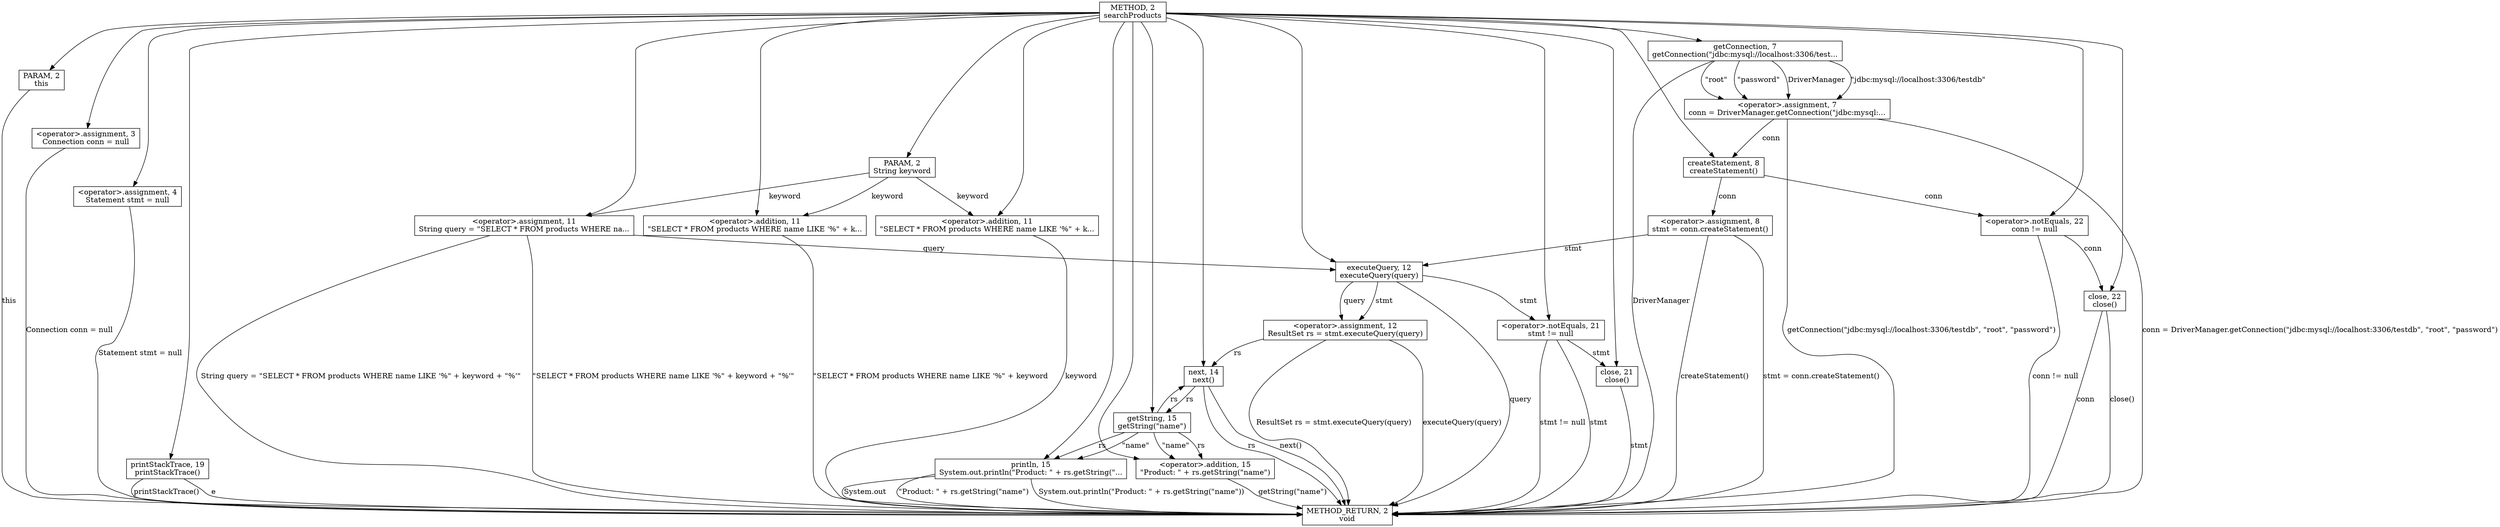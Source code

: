 digraph "searchProducts" {  
node [shape="rect"];  
"111669149696" [label = <METHOD, 2<BR/>searchProducts> ]
"128849018880" [label = <METHOD_RETURN, 2<BR/>void> ]
"115964116992" [label = <PARAM, 2<BR/>this> ]
"115964116993" [label = <PARAM, 2<BR/>String keyword> ]
"30064771072" [label = <&lt;operator&gt;.assignment, 3<BR/>Connection conn = null> ]
"30064771073" [label = <&lt;operator&gt;.assignment, 4<BR/>Statement stmt = null> ]
"30064771072" [label = <&lt;operator&gt;.assignment, 3<BR/>Connection conn = null> ]
"30064771072" [label = <&lt;operator&gt;.assignment, 3<BR/>Connection conn = null> ]
"30064771073" [label = <&lt;operator&gt;.assignment, 4<BR/>Statement stmt = null> ]
"30064771073" [label = <&lt;operator&gt;.assignment, 4<BR/>Statement stmt = null> ]
"30064771074" [label = <&lt;operator&gt;.assignment, 7<BR/>conn = DriverManager.getConnection(&quot;jdbc:mysql:...> ]
"30064771076" [label = <&lt;operator&gt;.assignment, 8<BR/>stmt = conn.createStatement()> ]
"30064771078" [label = <&lt;operator&gt;.assignment, 11<BR/>String query = &quot;SELECT * FROM products WHERE na...> ]
"30064771081" [label = <&lt;operator&gt;.assignment, 12<BR/>ResultSet rs = stmt.executeQuery(query)> ]
"30064771074" [label = <&lt;operator&gt;.assignment, 7<BR/>conn = DriverManager.getConnection(&quot;jdbc:mysql:...> ]
"30064771074" [label = <&lt;operator&gt;.assignment, 7<BR/>conn = DriverManager.getConnection(&quot;jdbc:mysql:...> ]
"30064771076" [label = <&lt;operator&gt;.assignment, 8<BR/>stmt = conn.createStatement()> ]
"30064771076" [label = <&lt;operator&gt;.assignment, 8<BR/>stmt = conn.createStatement()> ]
"30064771078" [label = <&lt;operator&gt;.assignment, 11<BR/>String query = &quot;SELECT * FROM products WHERE na...> ]
"30064771078" [label = <&lt;operator&gt;.assignment, 11<BR/>String query = &quot;SELECT * FROM products WHERE na...> ]
"30064771081" [label = <&lt;operator&gt;.assignment, 12<BR/>ResultSet rs = stmt.executeQuery(query)> ]
"30064771081" [label = <&lt;operator&gt;.assignment, 12<BR/>ResultSet rs = stmt.executeQuery(query)> ]
"30064771083" [label = <next, 14<BR/>next()> ]
"30064771088" [label = <printStackTrace, 19<BR/>printStackTrace()> ]
"30064771075" [label = <getConnection, 7<BR/>getConnection(&quot;jdbc:mysql://localhost:3306/test...> ]
"30064771075" [label = <getConnection, 7<BR/>getConnection(&quot;jdbc:mysql://localhost:3306/test...> ]
"30064771075" [label = <getConnection, 7<BR/>getConnection(&quot;jdbc:mysql://localhost:3306/test...> ]
"30064771075" [label = <getConnection, 7<BR/>getConnection(&quot;jdbc:mysql://localhost:3306/test...> ]
"30064771077" [label = <createStatement, 8<BR/>createStatement()> ]
"30064771079" [label = <&lt;operator&gt;.addition, 11<BR/>&quot;SELECT * FROM products WHERE name LIKE '%&quot; + k...> ]
"30064771079" [label = <&lt;operator&gt;.addition, 11<BR/>&quot;SELECT * FROM products WHERE name LIKE '%&quot; + k...> ]
"30064771082" [label = <executeQuery, 12<BR/>executeQuery(query)> ]
"30064771082" [label = <executeQuery, 12<BR/>executeQuery(query)> ]
"30064771083" [label = <next, 14<BR/>next()> ]
"30064771084" [label = <println, 15<BR/>System.out.println(&quot;Product: &quot; + rs.getString(&quot;...> ]
"30064771088" [label = <printStackTrace, 19<BR/>printStackTrace()> ]
"30064771080" [label = <&lt;operator&gt;.addition, 11<BR/>&quot;SELECT * FROM products WHERE name LIKE '%&quot; + k...> ]
"30064771080" [label = <&lt;operator&gt;.addition, 11<BR/>&quot;SELECT * FROM products WHERE name LIKE '%&quot; + k...> ]
"30064771084" [label = <println, 15<BR/>System.out.println(&quot;Product: &quot; + rs.getString(&quot;...> ]
"30064771084" [label = <println, 15<BR/>System.out.println(&quot;Product: &quot; + rs.getString(&quot;...> ]
"30064771086" [label = <&lt;operator&gt;.addition, 15<BR/>&quot;Product: &quot; + rs.getString(&quot;name&quot;)> ]
"30064771086" [label = <&lt;operator&gt;.addition, 15<BR/>&quot;Product: &quot; + rs.getString(&quot;name&quot;)> ]
"30064771089" [label = <&lt;operator&gt;.notEquals, 21<BR/>stmt != null> ]
"30064771091" [label = <&lt;operator&gt;.notEquals, 22<BR/>conn != null> ]
"30064771087" [label = <getString, 15<BR/>getString(&quot;name&quot;)> ]
"30064771087" [label = <getString, 15<BR/>getString(&quot;name&quot;)> ]
"30064771089" [label = <&lt;operator&gt;.notEquals, 21<BR/>stmt != null> ]
"30064771089" [label = <&lt;operator&gt;.notEquals, 21<BR/>stmt != null> ]
"30064771090" [label = <close, 21<BR/>close()> ]
"30064771091" [label = <&lt;operator&gt;.notEquals, 22<BR/>conn != null> ]
"30064771091" [label = <&lt;operator&gt;.notEquals, 22<BR/>conn != null> ]
"30064771092" [label = <close, 22<BR/>close()> ]
"30064771090" [label = <close, 21<BR/>close()> ]
"30064771092" [label = <close, 22<BR/>close()> ]
  "115964116992" -> "128849018880"  [ label = "this"] 
  "30064771072" -> "128849018880"  [ label = "Connection conn = null"] 
  "30064771073" -> "128849018880"  [ label = "Statement stmt = null"] 
  "30064771074" -> "128849018880"  [ label = "getConnection(&quot;jdbc:mysql://localhost:3306/testdb&quot;, &quot;root&quot;, &quot;password&quot;)"] 
  "30064771074" -> "128849018880"  [ label = "conn = DriverManager.getConnection(&quot;jdbc:mysql://localhost:3306/testdb&quot;, &quot;root&quot;, &quot;password&quot;)"] 
  "30064771076" -> "128849018880"  [ label = "createStatement()"] 
  "30064771076" -> "128849018880"  [ label = "stmt = conn.createStatement()"] 
  "30064771080" -> "128849018880"  [ label = "keyword"] 
  "30064771079" -> "128849018880"  [ label = "&quot;SELECT * FROM products WHERE name LIKE '%&quot; + keyword"] 
  "30064771078" -> "128849018880"  [ label = "&quot;SELECT * FROM products WHERE name LIKE '%&quot; + keyword + &quot;%'&quot;"] 
  "30064771078" -> "128849018880"  [ label = "String query = &quot;SELECT * FROM products WHERE name LIKE '%&quot; + keyword + &quot;%'&quot;"] 
  "30064771082" -> "128849018880"  [ label = "query"] 
  "30064771081" -> "128849018880"  [ label = "executeQuery(query)"] 
  "30064771081" -> "128849018880"  [ label = "ResultSet rs = stmt.executeQuery(query)"] 
  "30064771083" -> "128849018880"  [ label = "rs"] 
  "30064771083" -> "128849018880"  [ label = "next()"] 
  "30064771084" -> "128849018880"  [ label = "System.out"] 
  "30064771086" -> "128849018880"  [ label = "getString(&quot;name&quot;)"] 
  "30064771084" -> "128849018880"  [ label = "&quot;Product: &quot; + rs.getString(&quot;name&quot;)"] 
  "30064771084" -> "128849018880"  [ label = "System.out.println(&quot;Product: &quot; + rs.getString(&quot;name&quot;))"] 
  "30064771088" -> "128849018880"  [ label = "printStackTrace()"] 
  "30064771089" -> "128849018880"  [ label = "stmt"] 
  "30064771089" -> "128849018880"  [ label = "stmt != null"] 
  "30064771090" -> "128849018880"  [ label = "stmt"] 
  "30064771091" -> "128849018880"  [ label = "conn != null"] 
  "30064771092" -> "128849018880"  [ label = "conn"] 
  "30064771092" -> "128849018880"  [ label = "close()"] 
  "30064771088" -> "128849018880"  [ label = "e"] 
  "30064771075" -> "128849018880"  [ label = "DriverManager"] 
  "111669149696" -> "115964116992" 
  "111669149696" -> "115964116993" 
  "111669149696" -> "30064771072" 
  "111669149696" -> "30064771073" 
  "30064771075" -> "30064771074"  [ label = "DriverManager"] 
  "30064771075" -> "30064771074"  [ label = "&quot;jdbc:mysql://localhost:3306/testdb&quot;"] 
  "30064771075" -> "30064771074"  [ label = "&quot;root&quot;"] 
  "30064771075" -> "30064771074"  [ label = "&quot;password&quot;"] 
  "30064771077" -> "30064771076"  [ label = "conn"] 
  "111669149696" -> "30064771078" 
  "115964116993" -> "30064771078"  [ label = "keyword"] 
  "30064771082" -> "30064771081"  [ label = "stmt"] 
  "30064771082" -> "30064771081"  [ label = "query"] 
  "111669149696" -> "30064771075" 
  "30064771074" -> "30064771077"  [ label = "conn"] 
  "111669149696" -> "30064771077" 
  "111669149696" -> "30064771079" 
  "115964116993" -> "30064771079"  [ label = "keyword"] 
  "30064771076" -> "30064771082"  [ label = "stmt"] 
  "111669149696" -> "30064771082" 
  "30064771078" -> "30064771082"  [ label = "query"] 
  "30064771081" -> "30064771083"  [ label = "rs"] 
  "30064771087" -> "30064771083"  [ label = "rs"] 
  "111669149696" -> "30064771083" 
  "111669149696" -> "30064771088" 
  "111669149696" -> "30064771080" 
  "115964116993" -> "30064771080"  [ label = "keyword"] 
  "111669149696" -> "30064771084" 
  "30064771087" -> "30064771084"  [ label = "rs"] 
  "30064771087" -> "30064771084"  [ label = "&quot;name&quot;"] 
  "111669149696" -> "30064771086" 
  "30064771087" -> "30064771086"  [ label = "rs"] 
  "30064771087" -> "30064771086"  [ label = "&quot;name&quot;"] 
  "30064771083" -> "30064771087"  [ label = "rs"] 
  "111669149696" -> "30064771087" 
  "30064771082" -> "30064771089"  [ label = "stmt"] 
  "111669149696" -> "30064771089" 
  "30064771077" -> "30064771091"  [ label = "conn"] 
  "111669149696" -> "30064771091" 
  "30064771089" -> "30064771090"  [ label = "stmt"] 
  "111669149696" -> "30064771090" 
  "30064771091" -> "30064771092"  [ label = "conn"] 
  "111669149696" -> "30064771092" 
}
